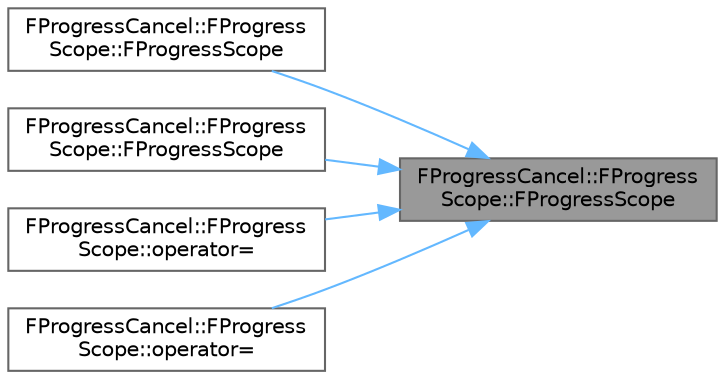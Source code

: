 digraph "FProgressCancel::FProgressScope::FProgressScope"
{
 // INTERACTIVE_SVG=YES
 // LATEX_PDF_SIZE
  bgcolor="transparent";
  edge [fontname=Helvetica,fontsize=10,labelfontname=Helvetica,labelfontsize=10];
  node [fontname=Helvetica,fontsize=10,shape=box,height=0.2,width=0.4];
  rankdir="RL";
  Node1 [id="Node000001",label="FProgressCancel::FProgress\lScope::FProgressScope",height=0.2,width=0.4,color="gray40", fillcolor="grey60", style="filled", fontcolor="black",tooltip=" "];
  Node1 -> Node2 [id="edge1_Node000001_Node000002",dir="back",color="steelblue1",style="solid",tooltip=" "];
  Node2 [id="Node000002",label="FProgressCancel::FProgress\lScope::FProgressScope",height=0.2,width=0.4,color="grey40", fillcolor="white", style="filled",URL="$d8/dd7/classFProgressCancel_1_1FProgressScope.html#a4fa4748f2e75a23f58a6c5b38bc452f4",tooltip=" "];
  Node1 -> Node3 [id="edge2_Node000001_Node000003",dir="back",color="steelblue1",style="solid",tooltip=" "];
  Node3 [id="Node000003",label="FProgressCancel::FProgress\lScope::FProgressScope",height=0.2,width=0.4,color="grey40", fillcolor="white", style="filled",URL="$d8/dd7/classFProgressCancel_1_1FProgressScope.html#a15fba6e05a7c587579b82ecac788c8f0",tooltip=" "];
  Node1 -> Node4 [id="edge3_Node000001_Node000004",dir="back",color="steelblue1",style="solid",tooltip=" "];
  Node4 [id="Node000004",label="FProgressCancel::FProgress\lScope::operator=",height=0.2,width=0.4,color="grey40", fillcolor="white", style="filled",URL="$d8/dd7/classFProgressCancel_1_1FProgressScope.html#adba706f6d361fcc60380b9c7c8413403",tooltip=" "];
  Node1 -> Node5 [id="edge4_Node000001_Node000005",dir="back",color="steelblue1",style="solid",tooltip=" "];
  Node5 [id="Node000005",label="FProgressCancel::FProgress\lScope::operator=",height=0.2,width=0.4,color="grey40", fillcolor="white", style="filled",URL="$d8/dd7/classFProgressCancel_1_1FProgressScope.html#a8a50837015b2bb931790f72b22c0fe08",tooltip=" "];
}
